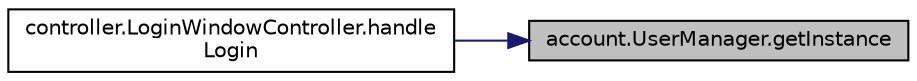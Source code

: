 digraph "account.UserManager.getInstance"
{
 // LATEX_PDF_SIZE
  edge [fontname="Helvetica",fontsize="10",labelfontname="Helvetica",labelfontsize="10"];
  node [fontname="Helvetica",fontsize="10",shape=record];
  rankdir="RL";
  Node1 [label="account.UserManager.getInstance",height=0.2,width=0.4,color="black", fillcolor="grey75", style="filled", fontcolor="black",tooltip=" "];
  Node1 -> Node2 [dir="back",color="midnightblue",fontsize="10",style="solid",fontname="Helvetica"];
  Node2 [label="controller.LoginWindowController.handle\lLogin",height=0.2,width=0.4,color="black", fillcolor="white", style="filled",URL="$de/d0d/classcontroller_1_1LoginWindowController.html#a53c958056d6d0f59d2c63b05d5b4cb25",tooltip="handles a login-click-event."];
}
